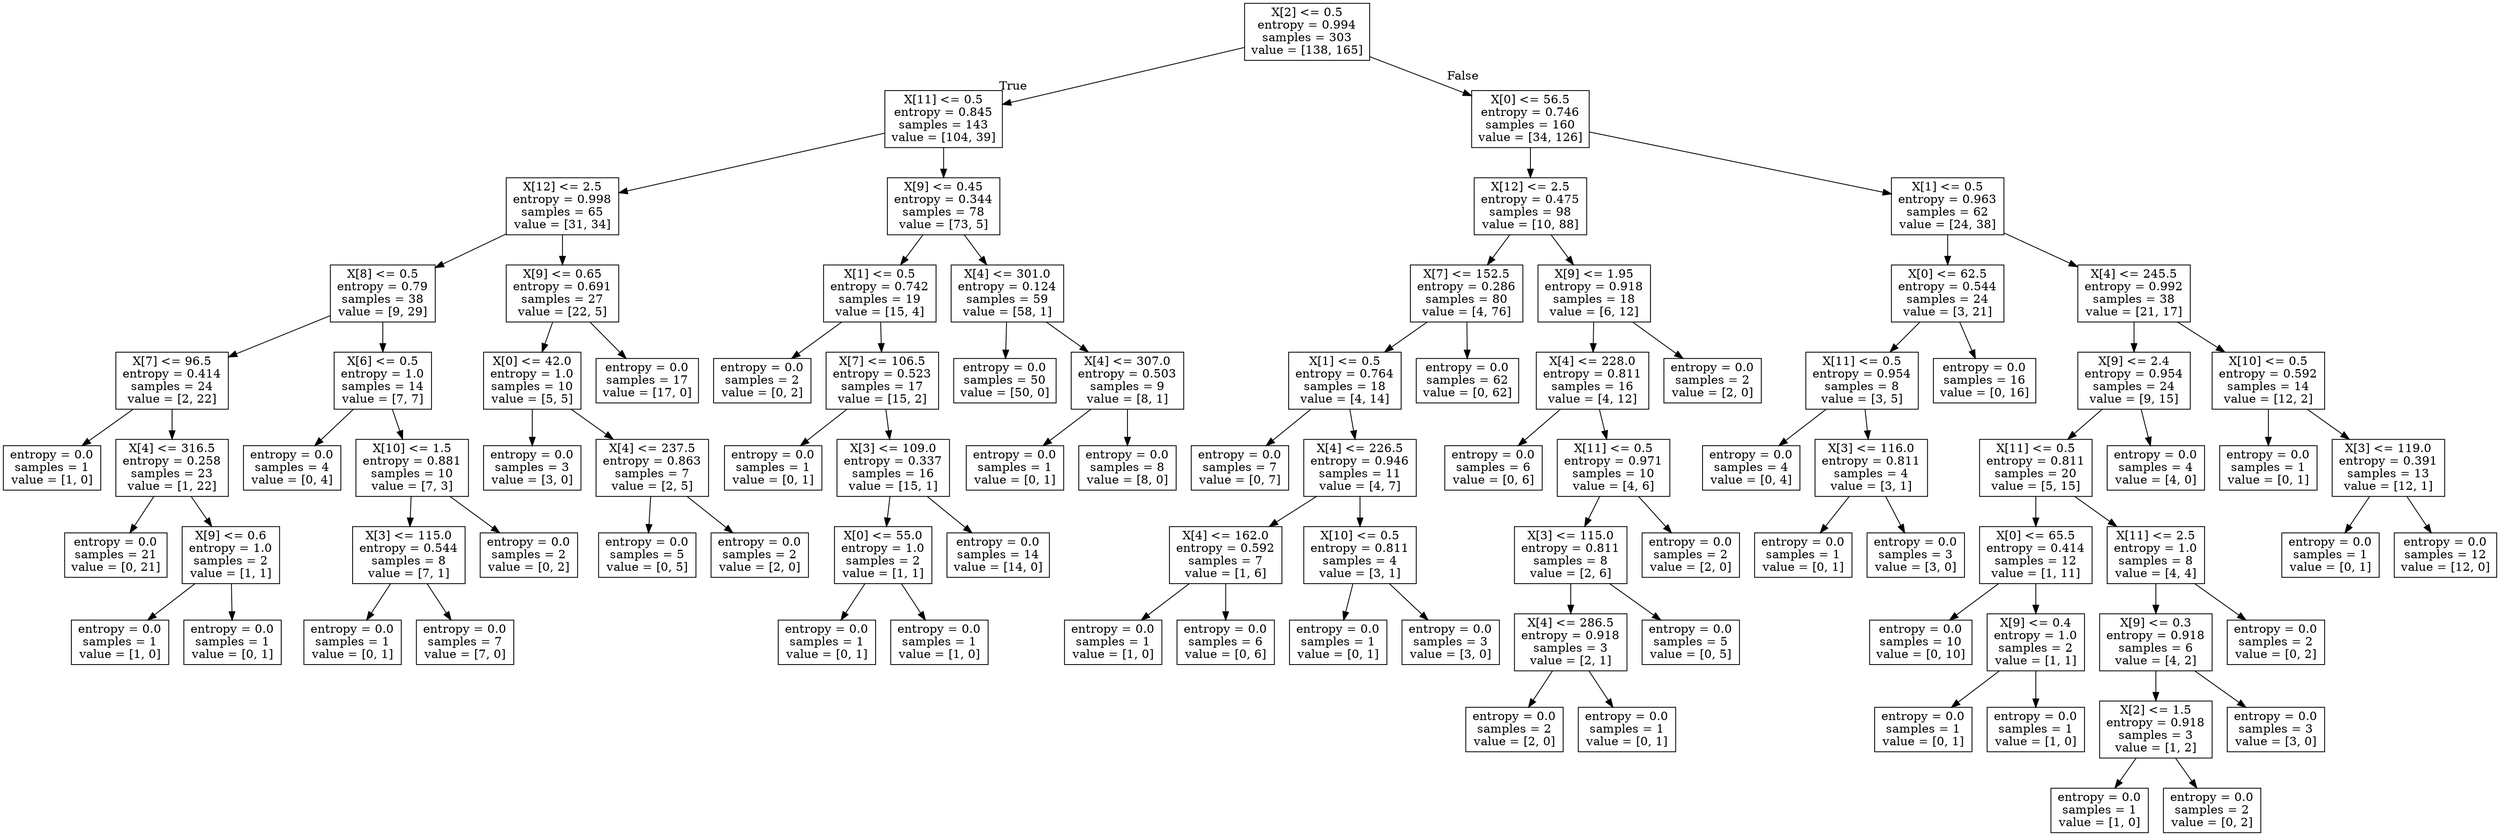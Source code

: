 digraph Tree {
node [shape=box] ;
0 [label="X[2] <= 0.5\nentropy = 0.994\nsamples = 303\nvalue = [138, 165]"] ;
1 [label="X[11] <= 0.5\nentropy = 0.845\nsamples = 143\nvalue = [104, 39]"] ;
0 -> 1 [labeldistance=2.5, labelangle=45, headlabel="True"] ;
2 [label="X[12] <= 2.5\nentropy = 0.998\nsamples = 65\nvalue = [31, 34]"] ;
1 -> 2 ;
3 [label="X[8] <= 0.5\nentropy = 0.79\nsamples = 38\nvalue = [9, 29]"] ;
2 -> 3 ;
4 [label="X[7] <= 96.5\nentropy = 0.414\nsamples = 24\nvalue = [2, 22]"] ;
3 -> 4 ;
5 [label="entropy = 0.0\nsamples = 1\nvalue = [1, 0]"] ;
4 -> 5 ;
6 [label="X[4] <= 316.5\nentropy = 0.258\nsamples = 23\nvalue = [1, 22]"] ;
4 -> 6 ;
7 [label="entropy = 0.0\nsamples = 21\nvalue = [0, 21]"] ;
6 -> 7 ;
8 [label="X[9] <= 0.6\nentropy = 1.0\nsamples = 2\nvalue = [1, 1]"] ;
6 -> 8 ;
9 [label="entropy = 0.0\nsamples = 1\nvalue = [1, 0]"] ;
8 -> 9 ;
10 [label="entropy = 0.0\nsamples = 1\nvalue = [0, 1]"] ;
8 -> 10 ;
11 [label="X[6] <= 0.5\nentropy = 1.0\nsamples = 14\nvalue = [7, 7]"] ;
3 -> 11 ;
12 [label="entropy = 0.0\nsamples = 4\nvalue = [0, 4]"] ;
11 -> 12 ;
13 [label="X[10] <= 1.5\nentropy = 0.881\nsamples = 10\nvalue = [7, 3]"] ;
11 -> 13 ;
14 [label="X[3] <= 115.0\nentropy = 0.544\nsamples = 8\nvalue = [7, 1]"] ;
13 -> 14 ;
15 [label="entropy = 0.0\nsamples = 1\nvalue = [0, 1]"] ;
14 -> 15 ;
16 [label="entropy = 0.0\nsamples = 7\nvalue = [7, 0]"] ;
14 -> 16 ;
17 [label="entropy = 0.0\nsamples = 2\nvalue = [0, 2]"] ;
13 -> 17 ;
18 [label="X[9] <= 0.65\nentropy = 0.691\nsamples = 27\nvalue = [22, 5]"] ;
2 -> 18 ;
19 [label="X[0] <= 42.0\nentropy = 1.0\nsamples = 10\nvalue = [5, 5]"] ;
18 -> 19 ;
20 [label="entropy = 0.0\nsamples = 3\nvalue = [3, 0]"] ;
19 -> 20 ;
21 [label="X[4] <= 237.5\nentropy = 0.863\nsamples = 7\nvalue = [2, 5]"] ;
19 -> 21 ;
22 [label="entropy = 0.0\nsamples = 5\nvalue = [0, 5]"] ;
21 -> 22 ;
23 [label="entropy = 0.0\nsamples = 2\nvalue = [2, 0]"] ;
21 -> 23 ;
24 [label="entropy = 0.0\nsamples = 17\nvalue = [17, 0]"] ;
18 -> 24 ;
25 [label="X[9] <= 0.45\nentropy = 0.344\nsamples = 78\nvalue = [73, 5]"] ;
1 -> 25 ;
26 [label="X[1] <= 0.5\nentropy = 0.742\nsamples = 19\nvalue = [15, 4]"] ;
25 -> 26 ;
27 [label="entropy = 0.0\nsamples = 2\nvalue = [0, 2]"] ;
26 -> 27 ;
28 [label="X[7] <= 106.5\nentropy = 0.523\nsamples = 17\nvalue = [15, 2]"] ;
26 -> 28 ;
29 [label="entropy = 0.0\nsamples = 1\nvalue = [0, 1]"] ;
28 -> 29 ;
30 [label="X[3] <= 109.0\nentropy = 0.337\nsamples = 16\nvalue = [15, 1]"] ;
28 -> 30 ;
31 [label="X[0] <= 55.0\nentropy = 1.0\nsamples = 2\nvalue = [1, 1]"] ;
30 -> 31 ;
32 [label="entropy = 0.0\nsamples = 1\nvalue = [0, 1]"] ;
31 -> 32 ;
33 [label="entropy = 0.0\nsamples = 1\nvalue = [1, 0]"] ;
31 -> 33 ;
34 [label="entropy = 0.0\nsamples = 14\nvalue = [14, 0]"] ;
30 -> 34 ;
35 [label="X[4] <= 301.0\nentropy = 0.124\nsamples = 59\nvalue = [58, 1]"] ;
25 -> 35 ;
36 [label="entropy = 0.0\nsamples = 50\nvalue = [50, 0]"] ;
35 -> 36 ;
37 [label="X[4] <= 307.0\nentropy = 0.503\nsamples = 9\nvalue = [8, 1]"] ;
35 -> 37 ;
38 [label="entropy = 0.0\nsamples = 1\nvalue = [0, 1]"] ;
37 -> 38 ;
39 [label="entropy = 0.0\nsamples = 8\nvalue = [8, 0]"] ;
37 -> 39 ;
40 [label="X[0] <= 56.5\nentropy = 0.746\nsamples = 160\nvalue = [34, 126]"] ;
0 -> 40 [labeldistance=2.5, labelangle=-45, headlabel="False"] ;
41 [label="X[12] <= 2.5\nentropy = 0.475\nsamples = 98\nvalue = [10, 88]"] ;
40 -> 41 ;
42 [label="X[7] <= 152.5\nentropy = 0.286\nsamples = 80\nvalue = [4, 76]"] ;
41 -> 42 ;
43 [label="X[1] <= 0.5\nentropy = 0.764\nsamples = 18\nvalue = [4, 14]"] ;
42 -> 43 ;
44 [label="entropy = 0.0\nsamples = 7\nvalue = [0, 7]"] ;
43 -> 44 ;
45 [label="X[4] <= 226.5\nentropy = 0.946\nsamples = 11\nvalue = [4, 7]"] ;
43 -> 45 ;
46 [label="X[4] <= 162.0\nentropy = 0.592\nsamples = 7\nvalue = [1, 6]"] ;
45 -> 46 ;
47 [label="entropy = 0.0\nsamples = 1\nvalue = [1, 0]"] ;
46 -> 47 ;
48 [label="entropy = 0.0\nsamples = 6\nvalue = [0, 6]"] ;
46 -> 48 ;
49 [label="X[10] <= 0.5\nentropy = 0.811\nsamples = 4\nvalue = [3, 1]"] ;
45 -> 49 ;
50 [label="entropy = 0.0\nsamples = 1\nvalue = [0, 1]"] ;
49 -> 50 ;
51 [label="entropy = 0.0\nsamples = 3\nvalue = [3, 0]"] ;
49 -> 51 ;
52 [label="entropy = 0.0\nsamples = 62\nvalue = [0, 62]"] ;
42 -> 52 ;
53 [label="X[9] <= 1.95\nentropy = 0.918\nsamples = 18\nvalue = [6, 12]"] ;
41 -> 53 ;
54 [label="X[4] <= 228.0\nentropy = 0.811\nsamples = 16\nvalue = [4, 12]"] ;
53 -> 54 ;
55 [label="entropy = 0.0\nsamples = 6\nvalue = [0, 6]"] ;
54 -> 55 ;
56 [label="X[11] <= 0.5\nentropy = 0.971\nsamples = 10\nvalue = [4, 6]"] ;
54 -> 56 ;
57 [label="X[3] <= 115.0\nentropy = 0.811\nsamples = 8\nvalue = [2, 6]"] ;
56 -> 57 ;
58 [label="X[4] <= 286.5\nentropy = 0.918\nsamples = 3\nvalue = [2, 1]"] ;
57 -> 58 ;
59 [label="entropy = 0.0\nsamples = 2\nvalue = [2, 0]"] ;
58 -> 59 ;
60 [label="entropy = 0.0\nsamples = 1\nvalue = [0, 1]"] ;
58 -> 60 ;
61 [label="entropy = 0.0\nsamples = 5\nvalue = [0, 5]"] ;
57 -> 61 ;
62 [label="entropy = 0.0\nsamples = 2\nvalue = [2, 0]"] ;
56 -> 62 ;
63 [label="entropy = 0.0\nsamples = 2\nvalue = [2, 0]"] ;
53 -> 63 ;
64 [label="X[1] <= 0.5\nentropy = 0.963\nsamples = 62\nvalue = [24, 38]"] ;
40 -> 64 ;
65 [label="X[0] <= 62.5\nentropy = 0.544\nsamples = 24\nvalue = [3, 21]"] ;
64 -> 65 ;
66 [label="X[11] <= 0.5\nentropy = 0.954\nsamples = 8\nvalue = [3, 5]"] ;
65 -> 66 ;
67 [label="entropy = 0.0\nsamples = 4\nvalue = [0, 4]"] ;
66 -> 67 ;
68 [label="X[3] <= 116.0\nentropy = 0.811\nsamples = 4\nvalue = [3, 1]"] ;
66 -> 68 ;
69 [label="entropy = 0.0\nsamples = 1\nvalue = [0, 1]"] ;
68 -> 69 ;
70 [label="entropy = 0.0\nsamples = 3\nvalue = [3, 0]"] ;
68 -> 70 ;
71 [label="entropy = 0.0\nsamples = 16\nvalue = [0, 16]"] ;
65 -> 71 ;
72 [label="X[4] <= 245.5\nentropy = 0.992\nsamples = 38\nvalue = [21, 17]"] ;
64 -> 72 ;
73 [label="X[9] <= 2.4\nentropy = 0.954\nsamples = 24\nvalue = [9, 15]"] ;
72 -> 73 ;
74 [label="X[11] <= 0.5\nentropy = 0.811\nsamples = 20\nvalue = [5, 15]"] ;
73 -> 74 ;
75 [label="X[0] <= 65.5\nentropy = 0.414\nsamples = 12\nvalue = [1, 11]"] ;
74 -> 75 ;
76 [label="entropy = 0.0\nsamples = 10\nvalue = [0, 10]"] ;
75 -> 76 ;
77 [label="X[9] <= 0.4\nentropy = 1.0\nsamples = 2\nvalue = [1, 1]"] ;
75 -> 77 ;
78 [label="entropy = 0.0\nsamples = 1\nvalue = [0, 1]"] ;
77 -> 78 ;
79 [label="entropy = 0.0\nsamples = 1\nvalue = [1, 0]"] ;
77 -> 79 ;
80 [label="X[11] <= 2.5\nentropy = 1.0\nsamples = 8\nvalue = [4, 4]"] ;
74 -> 80 ;
81 [label="X[9] <= 0.3\nentropy = 0.918\nsamples = 6\nvalue = [4, 2]"] ;
80 -> 81 ;
82 [label="X[2] <= 1.5\nentropy = 0.918\nsamples = 3\nvalue = [1, 2]"] ;
81 -> 82 ;
83 [label="entropy = 0.0\nsamples = 1\nvalue = [1, 0]"] ;
82 -> 83 ;
84 [label="entropy = 0.0\nsamples = 2\nvalue = [0, 2]"] ;
82 -> 84 ;
85 [label="entropy = 0.0\nsamples = 3\nvalue = [3, 0]"] ;
81 -> 85 ;
86 [label="entropy = 0.0\nsamples = 2\nvalue = [0, 2]"] ;
80 -> 86 ;
87 [label="entropy = 0.0\nsamples = 4\nvalue = [4, 0]"] ;
73 -> 87 ;
88 [label="X[10] <= 0.5\nentropy = 0.592\nsamples = 14\nvalue = [12, 2]"] ;
72 -> 88 ;
89 [label="entropy = 0.0\nsamples = 1\nvalue = [0, 1]"] ;
88 -> 89 ;
90 [label="X[3] <= 119.0\nentropy = 0.391\nsamples = 13\nvalue = [12, 1]"] ;
88 -> 90 ;
91 [label="entropy = 0.0\nsamples = 1\nvalue = [0, 1]"] ;
90 -> 91 ;
92 [label="entropy = 0.0\nsamples = 12\nvalue = [12, 0]"] ;
90 -> 92 ;
}